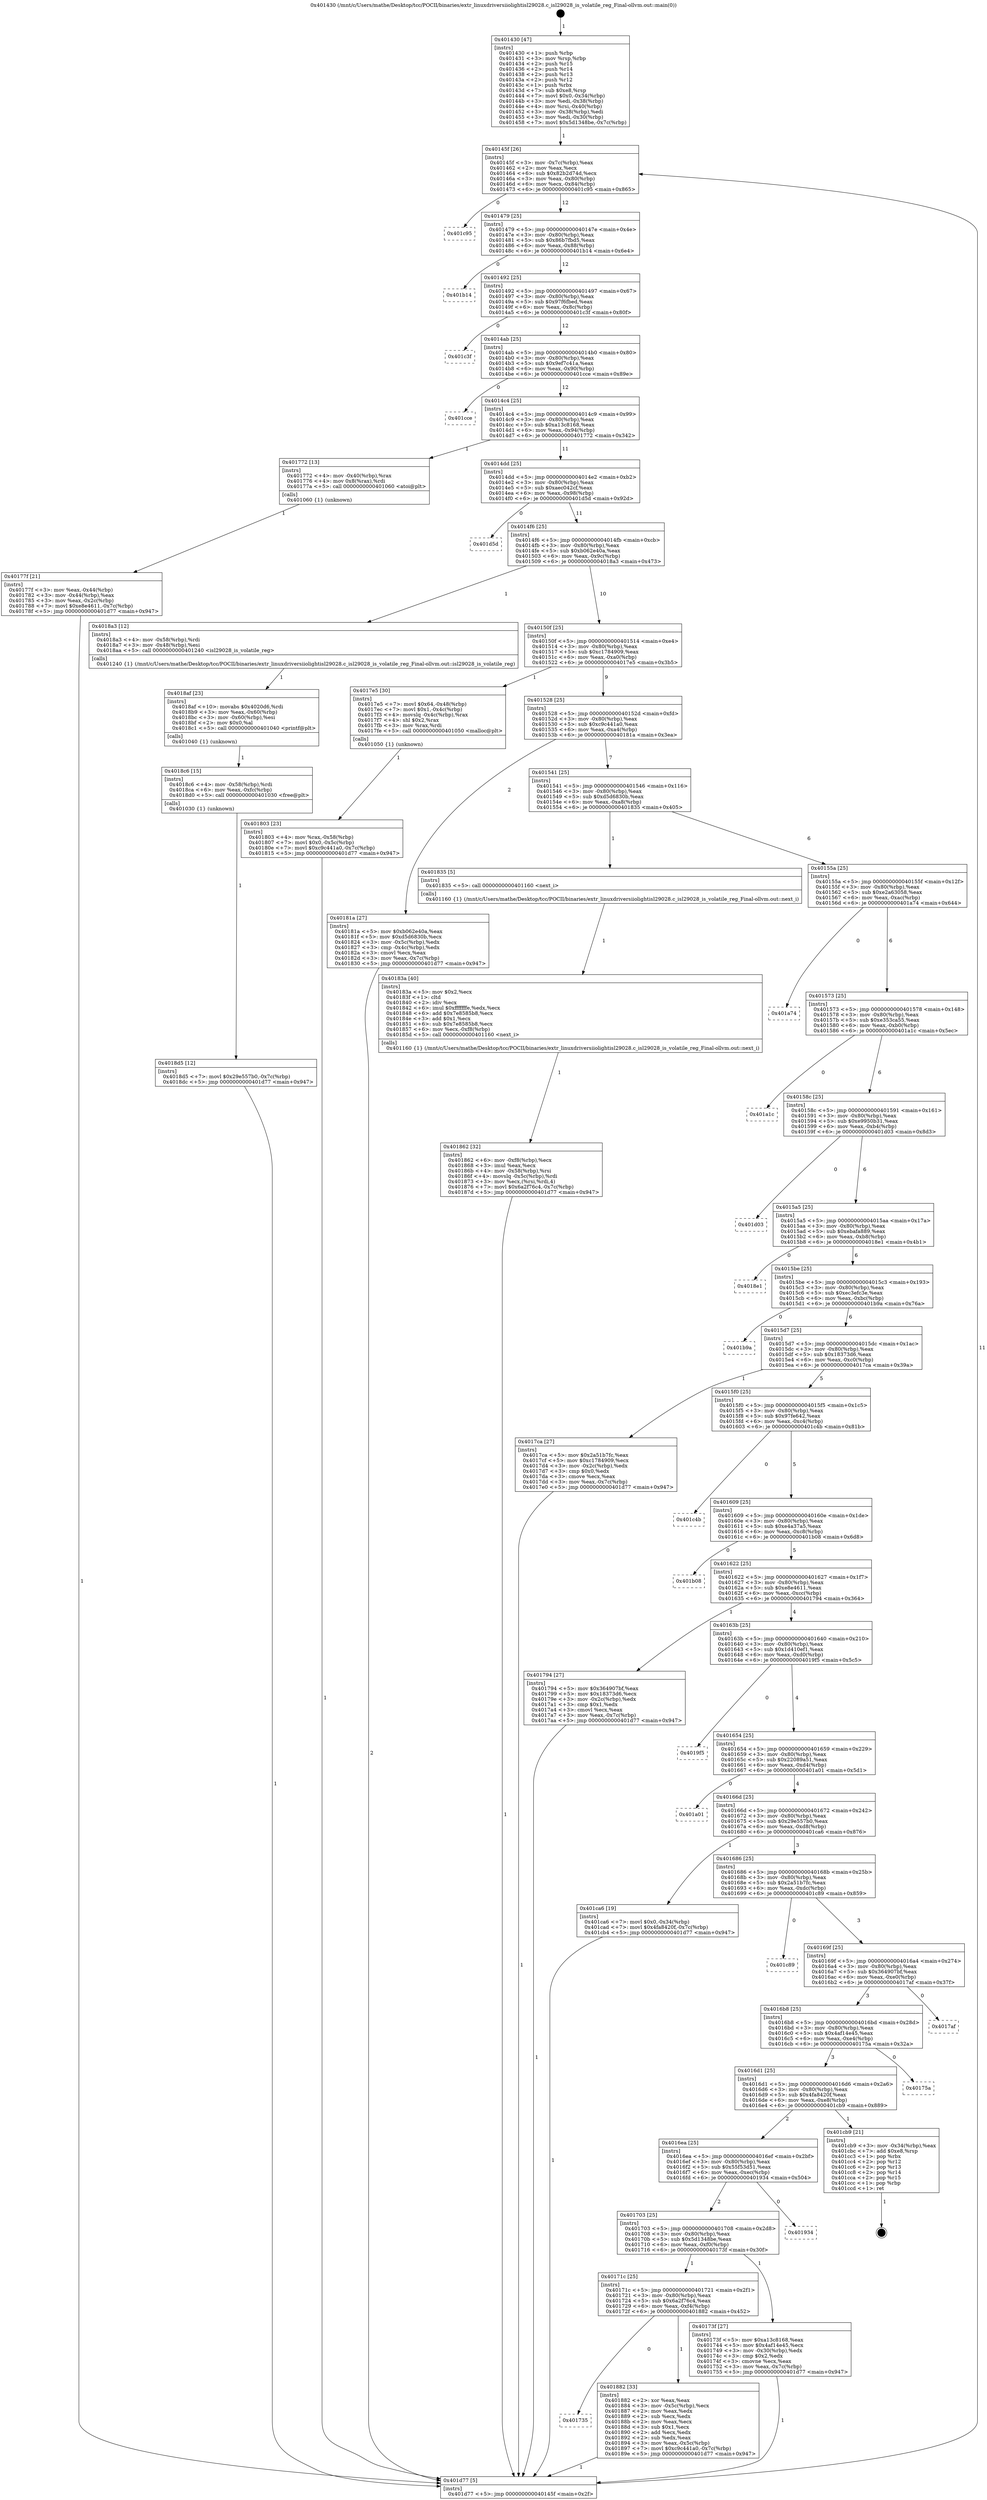 digraph "0x401430" {
  label = "0x401430 (/mnt/c/Users/mathe/Desktop/tcc/POCII/binaries/extr_linuxdriversiiolightisl29028.c_isl29028_is_volatile_reg_Final-ollvm.out::main(0))"
  labelloc = "t"
  node[shape=record]

  Entry [label="",width=0.3,height=0.3,shape=circle,fillcolor=black,style=filled]
  "0x40145f" [label="{
     0x40145f [26]\l
     | [instrs]\l
     &nbsp;&nbsp;0x40145f \<+3\>: mov -0x7c(%rbp),%eax\l
     &nbsp;&nbsp;0x401462 \<+2\>: mov %eax,%ecx\l
     &nbsp;&nbsp;0x401464 \<+6\>: sub $0x82b2d74d,%ecx\l
     &nbsp;&nbsp;0x40146a \<+3\>: mov %eax,-0x80(%rbp)\l
     &nbsp;&nbsp;0x40146d \<+6\>: mov %ecx,-0x84(%rbp)\l
     &nbsp;&nbsp;0x401473 \<+6\>: je 0000000000401c95 \<main+0x865\>\l
  }"]
  "0x401c95" [label="{
     0x401c95\l
  }", style=dashed]
  "0x401479" [label="{
     0x401479 [25]\l
     | [instrs]\l
     &nbsp;&nbsp;0x401479 \<+5\>: jmp 000000000040147e \<main+0x4e\>\l
     &nbsp;&nbsp;0x40147e \<+3\>: mov -0x80(%rbp),%eax\l
     &nbsp;&nbsp;0x401481 \<+5\>: sub $0x86b7fbd5,%eax\l
     &nbsp;&nbsp;0x401486 \<+6\>: mov %eax,-0x88(%rbp)\l
     &nbsp;&nbsp;0x40148c \<+6\>: je 0000000000401b14 \<main+0x6e4\>\l
  }"]
  Exit [label="",width=0.3,height=0.3,shape=circle,fillcolor=black,style=filled,peripheries=2]
  "0x401b14" [label="{
     0x401b14\l
  }", style=dashed]
  "0x401492" [label="{
     0x401492 [25]\l
     | [instrs]\l
     &nbsp;&nbsp;0x401492 \<+5\>: jmp 0000000000401497 \<main+0x67\>\l
     &nbsp;&nbsp;0x401497 \<+3\>: mov -0x80(%rbp),%eax\l
     &nbsp;&nbsp;0x40149a \<+5\>: sub $0x97f6fbed,%eax\l
     &nbsp;&nbsp;0x40149f \<+6\>: mov %eax,-0x8c(%rbp)\l
     &nbsp;&nbsp;0x4014a5 \<+6\>: je 0000000000401c3f \<main+0x80f\>\l
  }"]
  "0x4018d5" [label="{
     0x4018d5 [12]\l
     | [instrs]\l
     &nbsp;&nbsp;0x4018d5 \<+7\>: movl $0x29e557b0,-0x7c(%rbp)\l
     &nbsp;&nbsp;0x4018dc \<+5\>: jmp 0000000000401d77 \<main+0x947\>\l
  }"]
  "0x401c3f" [label="{
     0x401c3f\l
  }", style=dashed]
  "0x4014ab" [label="{
     0x4014ab [25]\l
     | [instrs]\l
     &nbsp;&nbsp;0x4014ab \<+5\>: jmp 00000000004014b0 \<main+0x80\>\l
     &nbsp;&nbsp;0x4014b0 \<+3\>: mov -0x80(%rbp),%eax\l
     &nbsp;&nbsp;0x4014b3 \<+5\>: sub $0x9ef7c41a,%eax\l
     &nbsp;&nbsp;0x4014b8 \<+6\>: mov %eax,-0x90(%rbp)\l
     &nbsp;&nbsp;0x4014be \<+6\>: je 0000000000401cce \<main+0x89e\>\l
  }"]
  "0x4018c6" [label="{
     0x4018c6 [15]\l
     | [instrs]\l
     &nbsp;&nbsp;0x4018c6 \<+4\>: mov -0x58(%rbp),%rdi\l
     &nbsp;&nbsp;0x4018ca \<+6\>: mov %eax,-0xfc(%rbp)\l
     &nbsp;&nbsp;0x4018d0 \<+5\>: call 0000000000401030 \<free@plt\>\l
     | [calls]\l
     &nbsp;&nbsp;0x401030 \{1\} (unknown)\l
  }"]
  "0x401cce" [label="{
     0x401cce\l
  }", style=dashed]
  "0x4014c4" [label="{
     0x4014c4 [25]\l
     | [instrs]\l
     &nbsp;&nbsp;0x4014c4 \<+5\>: jmp 00000000004014c9 \<main+0x99\>\l
     &nbsp;&nbsp;0x4014c9 \<+3\>: mov -0x80(%rbp),%eax\l
     &nbsp;&nbsp;0x4014cc \<+5\>: sub $0xa13c8168,%eax\l
     &nbsp;&nbsp;0x4014d1 \<+6\>: mov %eax,-0x94(%rbp)\l
     &nbsp;&nbsp;0x4014d7 \<+6\>: je 0000000000401772 \<main+0x342\>\l
  }"]
  "0x4018af" [label="{
     0x4018af [23]\l
     | [instrs]\l
     &nbsp;&nbsp;0x4018af \<+10\>: movabs $0x4020d6,%rdi\l
     &nbsp;&nbsp;0x4018b9 \<+3\>: mov %eax,-0x60(%rbp)\l
     &nbsp;&nbsp;0x4018bc \<+3\>: mov -0x60(%rbp),%esi\l
     &nbsp;&nbsp;0x4018bf \<+2\>: mov $0x0,%al\l
     &nbsp;&nbsp;0x4018c1 \<+5\>: call 0000000000401040 \<printf@plt\>\l
     | [calls]\l
     &nbsp;&nbsp;0x401040 \{1\} (unknown)\l
  }"]
  "0x401772" [label="{
     0x401772 [13]\l
     | [instrs]\l
     &nbsp;&nbsp;0x401772 \<+4\>: mov -0x40(%rbp),%rax\l
     &nbsp;&nbsp;0x401776 \<+4\>: mov 0x8(%rax),%rdi\l
     &nbsp;&nbsp;0x40177a \<+5\>: call 0000000000401060 \<atoi@plt\>\l
     | [calls]\l
     &nbsp;&nbsp;0x401060 \{1\} (unknown)\l
  }"]
  "0x4014dd" [label="{
     0x4014dd [25]\l
     | [instrs]\l
     &nbsp;&nbsp;0x4014dd \<+5\>: jmp 00000000004014e2 \<main+0xb2\>\l
     &nbsp;&nbsp;0x4014e2 \<+3\>: mov -0x80(%rbp),%eax\l
     &nbsp;&nbsp;0x4014e5 \<+5\>: sub $0xaec042cf,%eax\l
     &nbsp;&nbsp;0x4014ea \<+6\>: mov %eax,-0x98(%rbp)\l
     &nbsp;&nbsp;0x4014f0 \<+6\>: je 0000000000401d5d \<main+0x92d\>\l
  }"]
  "0x401735" [label="{
     0x401735\l
  }", style=dashed]
  "0x401d5d" [label="{
     0x401d5d\l
  }", style=dashed]
  "0x4014f6" [label="{
     0x4014f6 [25]\l
     | [instrs]\l
     &nbsp;&nbsp;0x4014f6 \<+5\>: jmp 00000000004014fb \<main+0xcb\>\l
     &nbsp;&nbsp;0x4014fb \<+3\>: mov -0x80(%rbp),%eax\l
     &nbsp;&nbsp;0x4014fe \<+5\>: sub $0xb062e40a,%eax\l
     &nbsp;&nbsp;0x401503 \<+6\>: mov %eax,-0x9c(%rbp)\l
     &nbsp;&nbsp;0x401509 \<+6\>: je 00000000004018a3 \<main+0x473\>\l
  }"]
  "0x401882" [label="{
     0x401882 [33]\l
     | [instrs]\l
     &nbsp;&nbsp;0x401882 \<+2\>: xor %eax,%eax\l
     &nbsp;&nbsp;0x401884 \<+3\>: mov -0x5c(%rbp),%ecx\l
     &nbsp;&nbsp;0x401887 \<+2\>: mov %eax,%edx\l
     &nbsp;&nbsp;0x401889 \<+2\>: sub %ecx,%edx\l
     &nbsp;&nbsp;0x40188b \<+2\>: mov %eax,%ecx\l
     &nbsp;&nbsp;0x40188d \<+3\>: sub $0x1,%ecx\l
     &nbsp;&nbsp;0x401890 \<+2\>: add %ecx,%edx\l
     &nbsp;&nbsp;0x401892 \<+2\>: sub %edx,%eax\l
     &nbsp;&nbsp;0x401894 \<+3\>: mov %eax,-0x5c(%rbp)\l
     &nbsp;&nbsp;0x401897 \<+7\>: movl $0xc9c441a0,-0x7c(%rbp)\l
     &nbsp;&nbsp;0x40189e \<+5\>: jmp 0000000000401d77 \<main+0x947\>\l
  }"]
  "0x4018a3" [label="{
     0x4018a3 [12]\l
     | [instrs]\l
     &nbsp;&nbsp;0x4018a3 \<+4\>: mov -0x58(%rbp),%rdi\l
     &nbsp;&nbsp;0x4018a7 \<+3\>: mov -0x48(%rbp),%esi\l
     &nbsp;&nbsp;0x4018aa \<+5\>: call 0000000000401240 \<isl29028_is_volatile_reg\>\l
     | [calls]\l
     &nbsp;&nbsp;0x401240 \{1\} (/mnt/c/Users/mathe/Desktop/tcc/POCII/binaries/extr_linuxdriversiiolightisl29028.c_isl29028_is_volatile_reg_Final-ollvm.out::isl29028_is_volatile_reg)\l
  }"]
  "0x40150f" [label="{
     0x40150f [25]\l
     | [instrs]\l
     &nbsp;&nbsp;0x40150f \<+5\>: jmp 0000000000401514 \<main+0xe4\>\l
     &nbsp;&nbsp;0x401514 \<+3\>: mov -0x80(%rbp),%eax\l
     &nbsp;&nbsp;0x401517 \<+5\>: sub $0xc1784909,%eax\l
     &nbsp;&nbsp;0x40151c \<+6\>: mov %eax,-0xa0(%rbp)\l
     &nbsp;&nbsp;0x401522 \<+6\>: je 00000000004017e5 \<main+0x3b5\>\l
  }"]
  "0x401862" [label="{
     0x401862 [32]\l
     | [instrs]\l
     &nbsp;&nbsp;0x401862 \<+6\>: mov -0xf8(%rbp),%ecx\l
     &nbsp;&nbsp;0x401868 \<+3\>: imul %eax,%ecx\l
     &nbsp;&nbsp;0x40186b \<+4\>: mov -0x58(%rbp),%rsi\l
     &nbsp;&nbsp;0x40186f \<+4\>: movslq -0x5c(%rbp),%rdi\l
     &nbsp;&nbsp;0x401873 \<+3\>: mov %ecx,(%rsi,%rdi,4)\l
     &nbsp;&nbsp;0x401876 \<+7\>: movl $0x6a2f76c4,-0x7c(%rbp)\l
     &nbsp;&nbsp;0x40187d \<+5\>: jmp 0000000000401d77 \<main+0x947\>\l
  }"]
  "0x4017e5" [label="{
     0x4017e5 [30]\l
     | [instrs]\l
     &nbsp;&nbsp;0x4017e5 \<+7\>: movl $0x64,-0x48(%rbp)\l
     &nbsp;&nbsp;0x4017ec \<+7\>: movl $0x1,-0x4c(%rbp)\l
     &nbsp;&nbsp;0x4017f3 \<+4\>: movslq -0x4c(%rbp),%rax\l
     &nbsp;&nbsp;0x4017f7 \<+4\>: shl $0x2,%rax\l
     &nbsp;&nbsp;0x4017fb \<+3\>: mov %rax,%rdi\l
     &nbsp;&nbsp;0x4017fe \<+5\>: call 0000000000401050 \<malloc@plt\>\l
     | [calls]\l
     &nbsp;&nbsp;0x401050 \{1\} (unknown)\l
  }"]
  "0x401528" [label="{
     0x401528 [25]\l
     | [instrs]\l
     &nbsp;&nbsp;0x401528 \<+5\>: jmp 000000000040152d \<main+0xfd\>\l
     &nbsp;&nbsp;0x40152d \<+3\>: mov -0x80(%rbp),%eax\l
     &nbsp;&nbsp;0x401530 \<+5\>: sub $0xc9c441a0,%eax\l
     &nbsp;&nbsp;0x401535 \<+6\>: mov %eax,-0xa4(%rbp)\l
     &nbsp;&nbsp;0x40153b \<+6\>: je 000000000040181a \<main+0x3ea\>\l
  }"]
  "0x40183a" [label="{
     0x40183a [40]\l
     | [instrs]\l
     &nbsp;&nbsp;0x40183a \<+5\>: mov $0x2,%ecx\l
     &nbsp;&nbsp;0x40183f \<+1\>: cltd\l
     &nbsp;&nbsp;0x401840 \<+2\>: idiv %ecx\l
     &nbsp;&nbsp;0x401842 \<+6\>: imul $0xfffffffe,%edx,%ecx\l
     &nbsp;&nbsp;0x401848 \<+6\>: add $0x7e8585b8,%ecx\l
     &nbsp;&nbsp;0x40184e \<+3\>: add $0x1,%ecx\l
     &nbsp;&nbsp;0x401851 \<+6\>: sub $0x7e8585b8,%ecx\l
     &nbsp;&nbsp;0x401857 \<+6\>: mov %ecx,-0xf8(%rbp)\l
     &nbsp;&nbsp;0x40185d \<+5\>: call 0000000000401160 \<next_i\>\l
     | [calls]\l
     &nbsp;&nbsp;0x401160 \{1\} (/mnt/c/Users/mathe/Desktop/tcc/POCII/binaries/extr_linuxdriversiiolightisl29028.c_isl29028_is_volatile_reg_Final-ollvm.out::next_i)\l
  }"]
  "0x40181a" [label="{
     0x40181a [27]\l
     | [instrs]\l
     &nbsp;&nbsp;0x40181a \<+5\>: mov $0xb062e40a,%eax\l
     &nbsp;&nbsp;0x40181f \<+5\>: mov $0xd5d6830b,%ecx\l
     &nbsp;&nbsp;0x401824 \<+3\>: mov -0x5c(%rbp),%edx\l
     &nbsp;&nbsp;0x401827 \<+3\>: cmp -0x4c(%rbp),%edx\l
     &nbsp;&nbsp;0x40182a \<+3\>: cmovl %ecx,%eax\l
     &nbsp;&nbsp;0x40182d \<+3\>: mov %eax,-0x7c(%rbp)\l
     &nbsp;&nbsp;0x401830 \<+5\>: jmp 0000000000401d77 \<main+0x947\>\l
  }"]
  "0x401541" [label="{
     0x401541 [25]\l
     | [instrs]\l
     &nbsp;&nbsp;0x401541 \<+5\>: jmp 0000000000401546 \<main+0x116\>\l
     &nbsp;&nbsp;0x401546 \<+3\>: mov -0x80(%rbp),%eax\l
     &nbsp;&nbsp;0x401549 \<+5\>: sub $0xd5d6830b,%eax\l
     &nbsp;&nbsp;0x40154e \<+6\>: mov %eax,-0xa8(%rbp)\l
     &nbsp;&nbsp;0x401554 \<+6\>: je 0000000000401835 \<main+0x405\>\l
  }"]
  "0x401803" [label="{
     0x401803 [23]\l
     | [instrs]\l
     &nbsp;&nbsp;0x401803 \<+4\>: mov %rax,-0x58(%rbp)\l
     &nbsp;&nbsp;0x401807 \<+7\>: movl $0x0,-0x5c(%rbp)\l
     &nbsp;&nbsp;0x40180e \<+7\>: movl $0xc9c441a0,-0x7c(%rbp)\l
     &nbsp;&nbsp;0x401815 \<+5\>: jmp 0000000000401d77 \<main+0x947\>\l
  }"]
  "0x401835" [label="{
     0x401835 [5]\l
     | [instrs]\l
     &nbsp;&nbsp;0x401835 \<+5\>: call 0000000000401160 \<next_i\>\l
     | [calls]\l
     &nbsp;&nbsp;0x401160 \{1\} (/mnt/c/Users/mathe/Desktop/tcc/POCII/binaries/extr_linuxdriversiiolightisl29028.c_isl29028_is_volatile_reg_Final-ollvm.out::next_i)\l
  }"]
  "0x40155a" [label="{
     0x40155a [25]\l
     | [instrs]\l
     &nbsp;&nbsp;0x40155a \<+5\>: jmp 000000000040155f \<main+0x12f\>\l
     &nbsp;&nbsp;0x40155f \<+3\>: mov -0x80(%rbp),%eax\l
     &nbsp;&nbsp;0x401562 \<+5\>: sub $0xe2a63058,%eax\l
     &nbsp;&nbsp;0x401567 \<+6\>: mov %eax,-0xac(%rbp)\l
     &nbsp;&nbsp;0x40156d \<+6\>: je 0000000000401a74 \<main+0x644\>\l
  }"]
  "0x40177f" [label="{
     0x40177f [21]\l
     | [instrs]\l
     &nbsp;&nbsp;0x40177f \<+3\>: mov %eax,-0x44(%rbp)\l
     &nbsp;&nbsp;0x401782 \<+3\>: mov -0x44(%rbp),%eax\l
     &nbsp;&nbsp;0x401785 \<+3\>: mov %eax,-0x2c(%rbp)\l
     &nbsp;&nbsp;0x401788 \<+7\>: movl $0xe8e4611,-0x7c(%rbp)\l
     &nbsp;&nbsp;0x40178f \<+5\>: jmp 0000000000401d77 \<main+0x947\>\l
  }"]
  "0x401a74" [label="{
     0x401a74\l
  }", style=dashed]
  "0x401573" [label="{
     0x401573 [25]\l
     | [instrs]\l
     &nbsp;&nbsp;0x401573 \<+5\>: jmp 0000000000401578 \<main+0x148\>\l
     &nbsp;&nbsp;0x401578 \<+3\>: mov -0x80(%rbp),%eax\l
     &nbsp;&nbsp;0x40157b \<+5\>: sub $0xe353ca55,%eax\l
     &nbsp;&nbsp;0x401580 \<+6\>: mov %eax,-0xb0(%rbp)\l
     &nbsp;&nbsp;0x401586 \<+6\>: je 0000000000401a1c \<main+0x5ec\>\l
  }"]
  "0x401430" [label="{
     0x401430 [47]\l
     | [instrs]\l
     &nbsp;&nbsp;0x401430 \<+1\>: push %rbp\l
     &nbsp;&nbsp;0x401431 \<+3\>: mov %rsp,%rbp\l
     &nbsp;&nbsp;0x401434 \<+2\>: push %r15\l
     &nbsp;&nbsp;0x401436 \<+2\>: push %r14\l
     &nbsp;&nbsp;0x401438 \<+2\>: push %r13\l
     &nbsp;&nbsp;0x40143a \<+2\>: push %r12\l
     &nbsp;&nbsp;0x40143c \<+1\>: push %rbx\l
     &nbsp;&nbsp;0x40143d \<+7\>: sub $0xe8,%rsp\l
     &nbsp;&nbsp;0x401444 \<+7\>: movl $0x0,-0x34(%rbp)\l
     &nbsp;&nbsp;0x40144b \<+3\>: mov %edi,-0x38(%rbp)\l
     &nbsp;&nbsp;0x40144e \<+4\>: mov %rsi,-0x40(%rbp)\l
     &nbsp;&nbsp;0x401452 \<+3\>: mov -0x38(%rbp),%edi\l
     &nbsp;&nbsp;0x401455 \<+3\>: mov %edi,-0x30(%rbp)\l
     &nbsp;&nbsp;0x401458 \<+7\>: movl $0x5d1348be,-0x7c(%rbp)\l
  }"]
  "0x401a1c" [label="{
     0x401a1c\l
  }", style=dashed]
  "0x40158c" [label="{
     0x40158c [25]\l
     | [instrs]\l
     &nbsp;&nbsp;0x40158c \<+5\>: jmp 0000000000401591 \<main+0x161\>\l
     &nbsp;&nbsp;0x401591 \<+3\>: mov -0x80(%rbp),%eax\l
     &nbsp;&nbsp;0x401594 \<+5\>: sub $0xe9950b31,%eax\l
     &nbsp;&nbsp;0x401599 \<+6\>: mov %eax,-0xb4(%rbp)\l
     &nbsp;&nbsp;0x40159f \<+6\>: je 0000000000401d03 \<main+0x8d3\>\l
  }"]
  "0x401d77" [label="{
     0x401d77 [5]\l
     | [instrs]\l
     &nbsp;&nbsp;0x401d77 \<+5\>: jmp 000000000040145f \<main+0x2f\>\l
  }"]
  "0x401d03" [label="{
     0x401d03\l
  }", style=dashed]
  "0x4015a5" [label="{
     0x4015a5 [25]\l
     | [instrs]\l
     &nbsp;&nbsp;0x4015a5 \<+5\>: jmp 00000000004015aa \<main+0x17a\>\l
     &nbsp;&nbsp;0x4015aa \<+3\>: mov -0x80(%rbp),%eax\l
     &nbsp;&nbsp;0x4015ad \<+5\>: sub $0xebafa889,%eax\l
     &nbsp;&nbsp;0x4015b2 \<+6\>: mov %eax,-0xb8(%rbp)\l
     &nbsp;&nbsp;0x4015b8 \<+6\>: je 00000000004018e1 \<main+0x4b1\>\l
  }"]
  "0x40171c" [label="{
     0x40171c [25]\l
     | [instrs]\l
     &nbsp;&nbsp;0x40171c \<+5\>: jmp 0000000000401721 \<main+0x2f1\>\l
     &nbsp;&nbsp;0x401721 \<+3\>: mov -0x80(%rbp),%eax\l
     &nbsp;&nbsp;0x401724 \<+5\>: sub $0x6a2f76c4,%eax\l
     &nbsp;&nbsp;0x401729 \<+6\>: mov %eax,-0xf4(%rbp)\l
     &nbsp;&nbsp;0x40172f \<+6\>: je 0000000000401882 \<main+0x452\>\l
  }"]
  "0x4018e1" [label="{
     0x4018e1\l
  }", style=dashed]
  "0x4015be" [label="{
     0x4015be [25]\l
     | [instrs]\l
     &nbsp;&nbsp;0x4015be \<+5\>: jmp 00000000004015c3 \<main+0x193\>\l
     &nbsp;&nbsp;0x4015c3 \<+3\>: mov -0x80(%rbp),%eax\l
     &nbsp;&nbsp;0x4015c6 \<+5\>: sub $0xec3efc3e,%eax\l
     &nbsp;&nbsp;0x4015cb \<+6\>: mov %eax,-0xbc(%rbp)\l
     &nbsp;&nbsp;0x4015d1 \<+6\>: je 0000000000401b9a \<main+0x76a\>\l
  }"]
  "0x40173f" [label="{
     0x40173f [27]\l
     | [instrs]\l
     &nbsp;&nbsp;0x40173f \<+5\>: mov $0xa13c8168,%eax\l
     &nbsp;&nbsp;0x401744 \<+5\>: mov $0x4af14e45,%ecx\l
     &nbsp;&nbsp;0x401749 \<+3\>: mov -0x30(%rbp),%edx\l
     &nbsp;&nbsp;0x40174c \<+3\>: cmp $0x2,%edx\l
     &nbsp;&nbsp;0x40174f \<+3\>: cmovne %ecx,%eax\l
     &nbsp;&nbsp;0x401752 \<+3\>: mov %eax,-0x7c(%rbp)\l
     &nbsp;&nbsp;0x401755 \<+5\>: jmp 0000000000401d77 \<main+0x947\>\l
  }"]
  "0x401b9a" [label="{
     0x401b9a\l
  }", style=dashed]
  "0x4015d7" [label="{
     0x4015d7 [25]\l
     | [instrs]\l
     &nbsp;&nbsp;0x4015d7 \<+5\>: jmp 00000000004015dc \<main+0x1ac\>\l
     &nbsp;&nbsp;0x4015dc \<+3\>: mov -0x80(%rbp),%eax\l
     &nbsp;&nbsp;0x4015df \<+5\>: sub $0x18373d6,%eax\l
     &nbsp;&nbsp;0x4015e4 \<+6\>: mov %eax,-0xc0(%rbp)\l
     &nbsp;&nbsp;0x4015ea \<+6\>: je 00000000004017ca \<main+0x39a\>\l
  }"]
  "0x401703" [label="{
     0x401703 [25]\l
     | [instrs]\l
     &nbsp;&nbsp;0x401703 \<+5\>: jmp 0000000000401708 \<main+0x2d8\>\l
     &nbsp;&nbsp;0x401708 \<+3\>: mov -0x80(%rbp),%eax\l
     &nbsp;&nbsp;0x40170b \<+5\>: sub $0x5d1348be,%eax\l
     &nbsp;&nbsp;0x401710 \<+6\>: mov %eax,-0xf0(%rbp)\l
     &nbsp;&nbsp;0x401716 \<+6\>: je 000000000040173f \<main+0x30f\>\l
  }"]
  "0x4017ca" [label="{
     0x4017ca [27]\l
     | [instrs]\l
     &nbsp;&nbsp;0x4017ca \<+5\>: mov $0x2a51b7fc,%eax\l
     &nbsp;&nbsp;0x4017cf \<+5\>: mov $0xc1784909,%ecx\l
     &nbsp;&nbsp;0x4017d4 \<+3\>: mov -0x2c(%rbp),%edx\l
     &nbsp;&nbsp;0x4017d7 \<+3\>: cmp $0x0,%edx\l
     &nbsp;&nbsp;0x4017da \<+3\>: cmove %ecx,%eax\l
     &nbsp;&nbsp;0x4017dd \<+3\>: mov %eax,-0x7c(%rbp)\l
     &nbsp;&nbsp;0x4017e0 \<+5\>: jmp 0000000000401d77 \<main+0x947\>\l
  }"]
  "0x4015f0" [label="{
     0x4015f0 [25]\l
     | [instrs]\l
     &nbsp;&nbsp;0x4015f0 \<+5\>: jmp 00000000004015f5 \<main+0x1c5\>\l
     &nbsp;&nbsp;0x4015f5 \<+3\>: mov -0x80(%rbp),%eax\l
     &nbsp;&nbsp;0x4015f8 \<+5\>: sub $0x97fe642,%eax\l
     &nbsp;&nbsp;0x4015fd \<+6\>: mov %eax,-0xc4(%rbp)\l
     &nbsp;&nbsp;0x401603 \<+6\>: je 0000000000401c4b \<main+0x81b\>\l
  }"]
  "0x401934" [label="{
     0x401934\l
  }", style=dashed]
  "0x401c4b" [label="{
     0x401c4b\l
  }", style=dashed]
  "0x401609" [label="{
     0x401609 [25]\l
     | [instrs]\l
     &nbsp;&nbsp;0x401609 \<+5\>: jmp 000000000040160e \<main+0x1de\>\l
     &nbsp;&nbsp;0x40160e \<+3\>: mov -0x80(%rbp),%eax\l
     &nbsp;&nbsp;0x401611 \<+5\>: sub $0xe4a37a5,%eax\l
     &nbsp;&nbsp;0x401616 \<+6\>: mov %eax,-0xc8(%rbp)\l
     &nbsp;&nbsp;0x40161c \<+6\>: je 0000000000401b08 \<main+0x6d8\>\l
  }"]
  "0x4016ea" [label="{
     0x4016ea [25]\l
     | [instrs]\l
     &nbsp;&nbsp;0x4016ea \<+5\>: jmp 00000000004016ef \<main+0x2bf\>\l
     &nbsp;&nbsp;0x4016ef \<+3\>: mov -0x80(%rbp),%eax\l
     &nbsp;&nbsp;0x4016f2 \<+5\>: sub $0x55f53d51,%eax\l
     &nbsp;&nbsp;0x4016f7 \<+6\>: mov %eax,-0xec(%rbp)\l
     &nbsp;&nbsp;0x4016fd \<+6\>: je 0000000000401934 \<main+0x504\>\l
  }"]
  "0x401b08" [label="{
     0x401b08\l
  }", style=dashed]
  "0x401622" [label="{
     0x401622 [25]\l
     | [instrs]\l
     &nbsp;&nbsp;0x401622 \<+5\>: jmp 0000000000401627 \<main+0x1f7\>\l
     &nbsp;&nbsp;0x401627 \<+3\>: mov -0x80(%rbp),%eax\l
     &nbsp;&nbsp;0x40162a \<+5\>: sub $0xe8e4611,%eax\l
     &nbsp;&nbsp;0x40162f \<+6\>: mov %eax,-0xcc(%rbp)\l
     &nbsp;&nbsp;0x401635 \<+6\>: je 0000000000401794 \<main+0x364\>\l
  }"]
  "0x401cb9" [label="{
     0x401cb9 [21]\l
     | [instrs]\l
     &nbsp;&nbsp;0x401cb9 \<+3\>: mov -0x34(%rbp),%eax\l
     &nbsp;&nbsp;0x401cbc \<+7\>: add $0xe8,%rsp\l
     &nbsp;&nbsp;0x401cc3 \<+1\>: pop %rbx\l
     &nbsp;&nbsp;0x401cc4 \<+2\>: pop %r12\l
     &nbsp;&nbsp;0x401cc6 \<+2\>: pop %r13\l
     &nbsp;&nbsp;0x401cc8 \<+2\>: pop %r14\l
     &nbsp;&nbsp;0x401cca \<+2\>: pop %r15\l
     &nbsp;&nbsp;0x401ccc \<+1\>: pop %rbp\l
     &nbsp;&nbsp;0x401ccd \<+1\>: ret\l
  }"]
  "0x401794" [label="{
     0x401794 [27]\l
     | [instrs]\l
     &nbsp;&nbsp;0x401794 \<+5\>: mov $0x364907bf,%eax\l
     &nbsp;&nbsp;0x401799 \<+5\>: mov $0x18373d6,%ecx\l
     &nbsp;&nbsp;0x40179e \<+3\>: mov -0x2c(%rbp),%edx\l
     &nbsp;&nbsp;0x4017a1 \<+3\>: cmp $0x1,%edx\l
     &nbsp;&nbsp;0x4017a4 \<+3\>: cmovl %ecx,%eax\l
     &nbsp;&nbsp;0x4017a7 \<+3\>: mov %eax,-0x7c(%rbp)\l
     &nbsp;&nbsp;0x4017aa \<+5\>: jmp 0000000000401d77 \<main+0x947\>\l
  }"]
  "0x40163b" [label="{
     0x40163b [25]\l
     | [instrs]\l
     &nbsp;&nbsp;0x40163b \<+5\>: jmp 0000000000401640 \<main+0x210\>\l
     &nbsp;&nbsp;0x401640 \<+3\>: mov -0x80(%rbp),%eax\l
     &nbsp;&nbsp;0x401643 \<+5\>: sub $0x1d410ef1,%eax\l
     &nbsp;&nbsp;0x401648 \<+6\>: mov %eax,-0xd0(%rbp)\l
     &nbsp;&nbsp;0x40164e \<+6\>: je 00000000004019f5 \<main+0x5c5\>\l
  }"]
  "0x4016d1" [label="{
     0x4016d1 [25]\l
     | [instrs]\l
     &nbsp;&nbsp;0x4016d1 \<+5\>: jmp 00000000004016d6 \<main+0x2a6\>\l
     &nbsp;&nbsp;0x4016d6 \<+3\>: mov -0x80(%rbp),%eax\l
     &nbsp;&nbsp;0x4016d9 \<+5\>: sub $0x4fa8420f,%eax\l
     &nbsp;&nbsp;0x4016de \<+6\>: mov %eax,-0xe8(%rbp)\l
     &nbsp;&nbsp;0x4016e4 \<+6\>: je 0000000000401cb9 \<main+0x889\>\l
  }"]
  "0x4019f5" [label="{
     0x4019f5\l
  }", style=dashed]
  "0x401654" [label="{
     0x401654 [25]\l
     | [instrs]\l
     &nbsp;&nbsp;0x401654 \<+5\>: jmp 0000000000401659 \<main+0x229\>\l
     &nbsp;&nbsp;0x401659 \<+3\>: mov -0x80(%rbp),%eax\l
     &nbsp;&nbsp;0x40165c \<+5\>: sub $0x22089a51,%eax\l
     &nbsp;&nbsp;0x401661 \<+6\>: mov %eax,-0xd4(%rbp)\l
     &nbsp;&nbsp;0x401667 \<+6\>: je 0000000000401a01 \<main+0x5d1\>\l
  }"]
  "0x40175a" [label="{
     0x40175a\l
  }", style=dashed]
  "0x401a01" [label="{
     0x401a01\l
  }", style=dashed]
  "0x40166d" [label="{
     0x40166d [25]\l
     | [instrs]\l
     &nbsp;&nbsp;0x40166d \<+5\>: jmp 0000000000401672 \<main+0x242\>\l
     &nbsp;&nbsp;0x401672 \<+3\>: mov -0x80(%rbp),%eax\l
     &nbsp;&nbsp;0x401675 \<+5\>: sub $0x29e557b0,%eax\l
     &nbsp;&nbsp;0x40167a \<+6\>: mov %eax,-0xd8(%rbp)\l
     &nbsp;&nbsp;0x401680 \<+6\>: je 0000000000401ca6 \<main+0x876\>\l
  }"]
  "0x4016b8" [label="{
     0x4016b8 [25]\l
     | [instrs]\l
     &nbsp;&nbsp;0x4016b8 \<+5\>: jmp 00000000004016bd \<main+0x28d\>\l
     &nbsp;&nbsp;0x4016bd \<+3\>: mov -0x80(%rbp),%eax\l
     &nbsp;&nbsp;0x4016c0 \<+5\>: sub $0x4af14e45,%eax\l
     &nbsp;&nbsp;0x4016c5 \<+6\>: mov %eax,-0xe4(%rbp)\l
     &nbsp;&nbsp;0x4016cb \<+6\>: je 000000000040175a \<main+0x32a\>\l
  }"]
  "0x401ca6" [label="{
     0x401ca6 [19]\l
     | [instrs]\l
     &nbsp;&nbsp;0x401ca6 \<+7\>: movl $0x0,-0x34(%rbp)\l
     &nbsp;&nbsp;0x401cad \<+7\>: movl $0x4fa8420f,-0x7c(%rbp)\l
     &nbsp;&nbsp;0x401cb4 \<+5\>: jmp 0000000000401d77 \<main+0x947\>\l
  }"]
  "0x401686" [label="{
     0x401686 [25]\l
     | [instrs]\l
     &nbsp;&nbsp;0x401686 \<+5\>: jmp 000000000040168b \<main+0x25b\>\l
     &nbsp;&nbsp;0x40168b \<+3\>: mov -0x80(%rbp),%eax\l
     &nbsp;&nbsp;0x40168e \<+5\>: sub $0x2a51b7fc,%eax\l
     &nbsp;&nbsp;0x401693 \<+6\>: mov %eax,-0xdc(%rbp)\l
     &nbsp;&nbsp;0x401699 \<+6\>: je 0000000000401c89 \<main+0x859\>\l
  }"]
  "0x4017af" [label="{
     0x4017af\l
  }", style=dashed]
  "0x401c89" [label="{
     0x401c89\l
  }", style=dashed]
  "0x40169f" [label="{
     0x40169f [25]\l
     | [instrs]\l
     &nbsp;&nbsp;0x40169f \<+5\>: jmp 00000000004016a4 \<main+0x274\>\l
     &nbsp;&nbsp;0x4016a4 \<+3\>: mov -0x80(%rbp),%eax\l
     &nbsp;&nbsp;0x4016a7 \<+5\>: sub $0x364907bf,%eax\l
     &nbsp;&nbsp;0x4016ac \<+6\>: mov %eax,-0xe0(%rbp)\l
     &nbsp;&nbsp;0x4016b2 \<+6\>: je 00000000004017af \<main+0x37f\>\l
  }"]
  Entry -> "0x401430" [label=" 1"]
  "0x40145f" -> "0x401c95" [label=" 0"]
  "0x40145f" -> "0x401479" [label=" 12"]
  "0x401cb9" -> Exit [label=" 1"]
  "0x401479" -> "0x401b14" [label=" 0"]
  "0x401479" -> "0x401492" [label=" 12"]
  "0x401ca6" -> "0x401d77" [label=" 1"]
  "0x401492" -> "0x401c3f" [label=" 0"]
  "0x401492" -> "0x4014ab" [label=" 12"]
  "0x4018d5" -> "0x401d77" [label=" 1"]
  "0x4014ab" -> "0x401cce" [label=" 0"]
  "0x4014ab" -> "0x4014c4" [label=" 12"]
  "0x4018c6" -> "0x4018d5" [label=" 1"]
  "0x4014c4" -> "0x401772" [label=" 1"]
  "0x4014c4" -> "0x4014dd" [label=" 11"]
  "0x4018af" -> "0x4018c6" [label=" 1"]
  "0x4014dd" -> "0x401d5d" [label=" 0"]
  "0x4014dd" -> "0x4014f6" [label=" 11"]
  "0x4018a3" -> "0x4018af" [label=" 1"]
  "0x4014f6" -> "0x4018a3" [label=" 1"]
  "0x4014f6" -> "0x40150f" [label=" 10"]
  "0x401882" -> "0x401d77" [label=" 1"]
  "0x40150f" -> "0x4017e5" [label=" 1"]
  "0x40150f" -> "0x401528" [label=" 9"]
  "0x40171c" -> "0x401882" [label=" 1"]
  "0x401528" -> "0x40181a" [label=" 2"]
  "0x401528" -> "0x401541" [label=" 7"]
  "0x40171c" -> "0x401735" [label=" 0"]
  "0x401541" -> "0x401835" [label=" 1"]
  "0x401541" -> "0x40155a" [label=" 6"]
  "0x401862" -> "0x401d77" [label=" 1"]
  "0x40155a" -> "0x401a74" [label=" 0"]
  "0x40155a" -> "0x401573" [label=" 6"]
  "0x40183a" -> "0x401862" [label=" 1"]
  "0x401573" -> "0x401a1c" [label=" 0"]
  "0x401573" -> "0x40158c" [label=" 6"]
  "0x401835" -> "0x40183a" [label=" 1"]
  "0x40158c" -> "0x401d03" [label=" 0"]
  "0x40158c" -> "0x4015a5" [label=" 6"]
  "0x40181a" -> "0x401d77" [label=" 2"]
  "0x4015a5" -> "0x4018e1" [label=" 0"]
  "0x4015a5" -> "0x4015be" [label=" 6"]
  "0x401803" -> "0x401d77" [label=" 1"]
  "0x4015be" -> "0x401b9a" [label=" 0"]
  "0x4015be" -> "0x4015d7" [label=" 6"]
  "0x4017e5" -> "0x401803" [label=" 1"]
  "0x4015d7" -> "0x4017ca" [label=" 1"]
  "0x4015d7" -> "0x4015f0" [label=" 5"]
  "0x401794" -> "0x401d77" [label=" 1"]
  "0x4015f0" -> "0x401c4b" [label=" 0"]
  "0x4015f0" -> "0x401609" [label=" 5"]
  "0x40177f" -> "0x401d77" [label=" 1"]
  "0x401609" -> "0x401b08" [label=" 0"]
  "0x401609" -> "0x401622" [label=" 5"]
  "0x401d77" -> "0x40145f" [label=" 11"]
  "0x401622" -> "0x401794" [label=" 1"]
  "0x401622" -> "0x40163b" [label=" 4"]
  "0x401430" -> "0x40145f" [label=" 1"]
  "0x40163b" -> "0x4019f5" [label=" 0"]
  "0x40163b" -> "0x401654" [label=" 4"]
  "0x401703" -> "0x40171c" [label=" 1"]
  "0x401654" -> "0x401a01" [label=" 0"]
  "0x401654" -> "0x40166d" [label=" 4"]
  "0x401703" -> "0x40173f" [label=" 1"]
  "0x40166d" -> "0x401ca6" [label=" 1"]
  "0x40166d" -> "0x401686" [label=" 3"]
  "0x4016ea" -> "0x401703" [label=" 2"]
  "0x401686" -> "0x401c89" [label=" 0"]
  "0x401686" -> "0x40169f" [label=" 3"]
  "0x4016ea" -> "0x401934" [label=" 0"]
  "0x40169f" -> "0x4017af" [label=" 0"]
  "0x40169f" -> "0x4016b8" [label=" 3"]
  "0x4017ca" -> "0x401d77" [label=" 1"]
  "0x4016b8" -> "0x40175a" [label=" 0"]
  "0x4016b8" -> "0x4016d1" [label=" 3"]
  "0x40173f" -> "0x401d77" [label=" 1"]
  "0x4016d1" -> "0x401cb9" [label=" 1"]
  "0x4016d1" -> "0x4016ea" [label=" 2"]
  "0x401772" -> "0x40177f" [label=" 1"]
}

